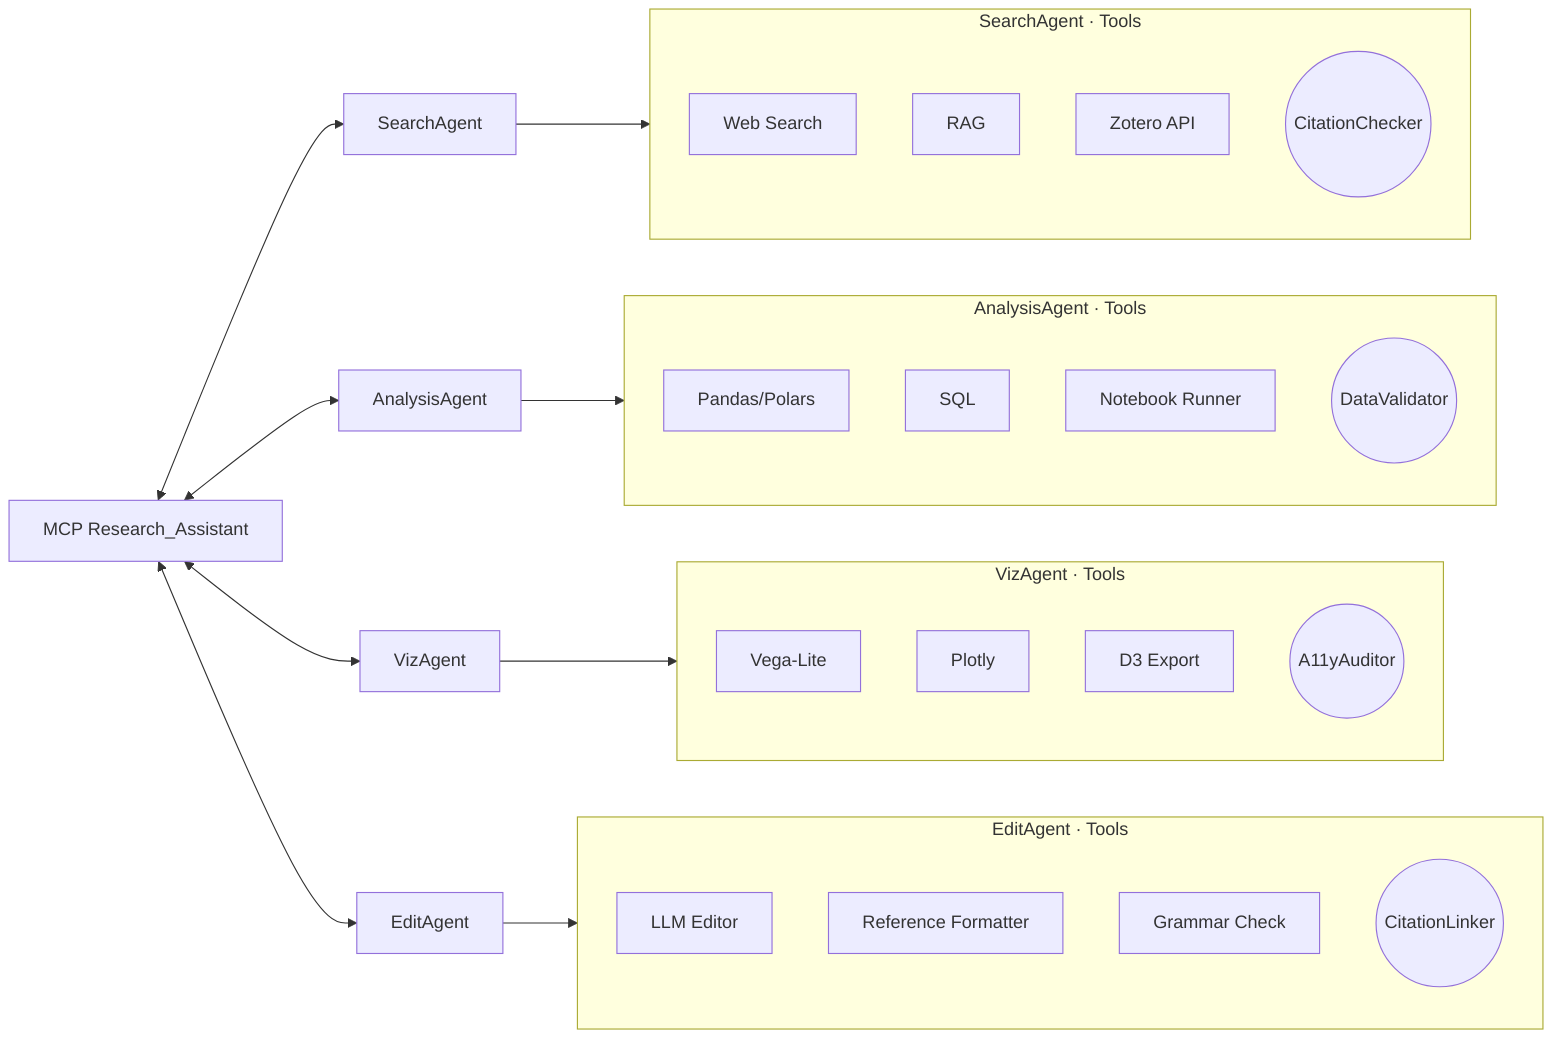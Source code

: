 flowchart LR
    %% 顶层：MCP 与四类 Agent（双向）
    MCP[MCP Research_Assistant]

    A1[SearchAgent]
    A2[AnalysisAgent]
    A3[VizAgent]
    A4[EditAgent]

    MCP <--> A1
    MCP <--> A2
    MCP <--> A3
    MCP <--> A4

    %% 代理层的下一级流程：在每个 Agent 之后，接一个“Tools/次级代理”子图（同级，不嵌套）
    %% SearchAgent -> Tools
    A1 --> A1_TOOLS
    subgraph A1_TOOLS[SearchAgent · Tools]
      direction TB
      A1_T1[Web Search]
      A1_T2[RAG]
      A1_T3[Zotero API]
      A1_S1((CitationChecker))
    end

    %% AnalysisAgent -> Tools
    A2 --> A2_TOOLS
    subgraph A2_TOOLS[AnalysisAgent · Tools]
      direction TB
      A2_T1[Pandas/Polars]
      A2_T2[SQL]
      A2_T3[Notebook Runner]
      A2_S1((DataValidator))
    end

    %% VizAgent -> Tools
    A3 --> A3_TOOLS
    subgraph A3_TOOLS[VizAgent · Tools]
      direction TB
      A3_T1[Vega-Lite]
      A3_T2[Plotly]
      A3_T3[D3 Export]
      A3_S1((A11yAuditor))
    end

    %% EditAgent -> Tools
    A4 --> A4_TOOLS
    subgraph A4_TOOLS[EditAgent · Tools]
      direction TB
      A4_T1[LLM Editor]
      A4_T2[Reference Formatter]
      A4_T3[Grammar Check]
      A4_S1((CitationLinker))
    end